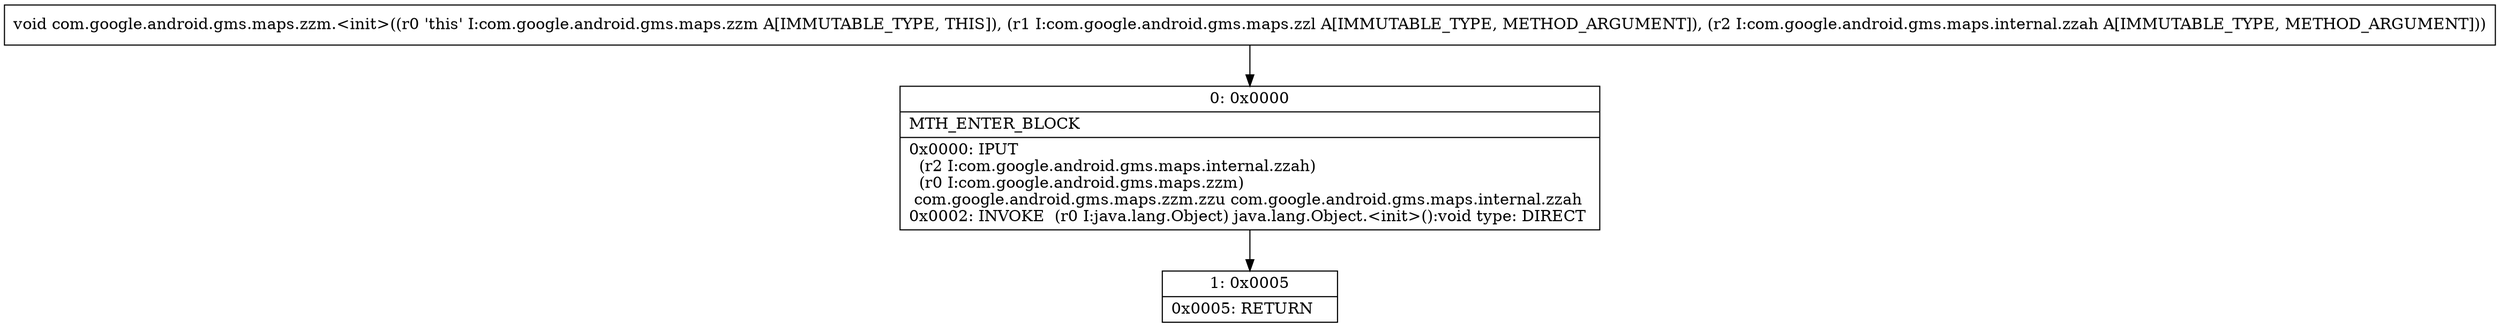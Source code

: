 digraph "CFG forcom.google.android.gms.maps.zzm.\<init\>(Lcom\/google\/android\/gms\/maps\/zzl;Lcom\/google\/android\/gms\/maps\/internal\/zzah;)V" {
Node_0 [shape=record,label="{0\:\ 0x0000|MTH_ENTER_BLOCK\l|0x0000: IPUT  \l  (r2 I:com.google.android.gms.maps.internal.zzah)\l  (r0 I:com.google.android.gms.maps.zzm)\l com.google.android.gms.maps.zzm.zzu com.google.android.gms.maps.internal.zzah \l0x0002: INVOKE  (r0 I:java.lang.Object) java.lang.Object.\<init\>():void type: DIRECT \l}"];
Node_1 [shape=record,label="{1\:\ 0x0005|0x0005: RETURN   \l}"];
MethodNode[shape=record,label="{void com.google.android.gms.maps.zzm.\<init\>((r0 'this' I:com.google.android.gms.maps.zzm A[IMMUTABLE_TYPE, THIS]), (r1 I:com.google.android.gms.maps.zzl A[IMMUTABLE_TYPE, METHOD_ARGUMENT]), (r2 I:com.google.android.gms.maps.internal.zzah A[IMMUTABLE_TYPE, METHOD_ARGUMENT])) }"];
MethodNode -> Node_0;
Node_0 -> Node_1;
}

